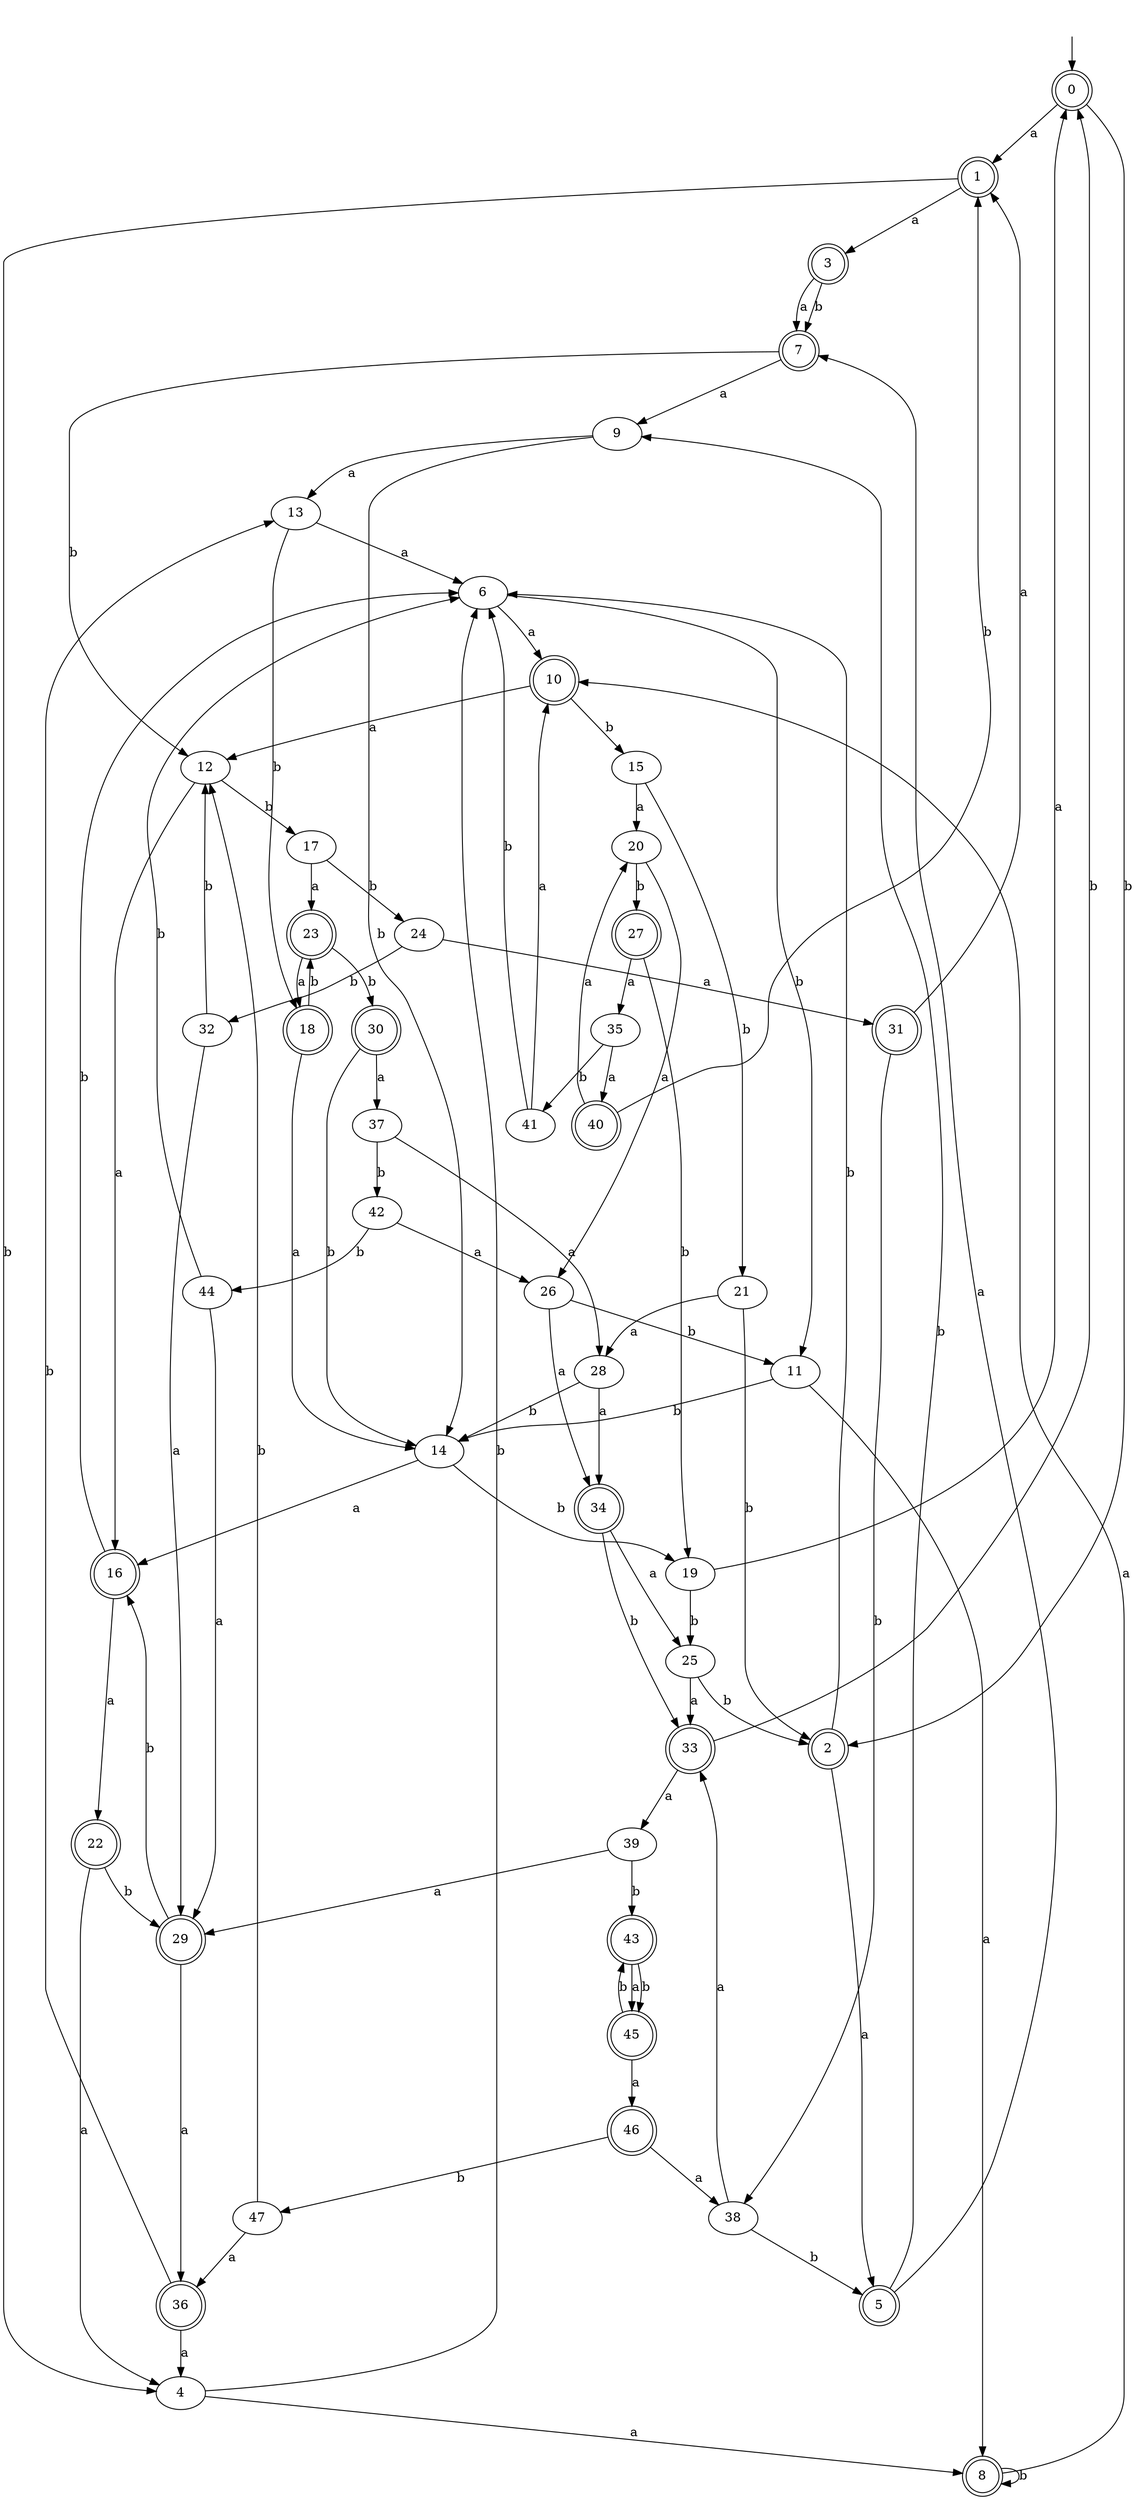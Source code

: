 digraph RandomDFA {
  __start0 [label="", shape=none];
  __start0 -> 0 [label=""];
  0 [shape=circle] [shape=doublecircle]
  0 -> 1 [label="a"]
  0 -> 2 [label="b"]
  1 [shape=doublecircle]
  1 -> 3 [label="a"]
  1 -> 4 [label="b"]
  2 [shape=doublecircle]
  2 -> 5 [label="a"]
  2 -> 6 [label="b"]
  3 [shape=doublecircle]
  3 -> 7 [label="a"]
  3 -> 7 [label="b"]
  4
  4 -> 8 [label="a"]
  4 -> 6 [label="b"]
  5 [shape=doublecircle]
  5 -> 7 [label="a"]
  5 -> 9 [label="b"]
  6
  6 -> 10 [label="a"]
  6 -> 11 [label="b"]
  7 [shape=doublecircle]
  7 -> 9 [label="a"]
  7 -> 12 [label="b"]
  8 [shape=doublecircle]
  8 -> 10 [label="a"]
  8 -> 8 [label="b"]
  9
  9 -> 13 [label="a"]
  9 -> 14 [label="b"]
  10 [shape=doublecircle]
  10 -> 12 [label="a"]
  10 -> 15 [label="b"]
  11
  11 -> 8 [label="a"]
  11 -> 14 [label="b"]
  12
  12 -> 16 [label="a"]
  12 -> 17 [label="b"]
  13
  13 -> 6 [label="a"]
  13 -> 18 [label="b"]
  14
  14 -> 16 [label="a"]
  14 -> 19 [label="b"]
  15
  15 -> 20 [label="a"]
  15 -> 21 [label="b"]
  16 [shape=doublecircle]
  16 -> 22 [label="a"]
  16 -> 6 [label="b"]
  17
  17 -> 23 [label="a"]
  17 -> 24 [label="b"]
  18 [shape=doublecircle]
  18 -> 14 [label="a"]
  18 -> 23 [label="b"]
  19
  19 -> 0 [label="a"]
  19 -> 25 [label="b"]
  20
  20 -> 26 [label="a"]
  20 -> 27 [label="b"]
  21
  21 -> 28 [label="a"]
  21 -> 2 [label="b"]
  22 [shape=doublecircle]
  22 -> 4 [label="a"]
  22 -> 29 [label="b"]
  23 [shape=doublecircle]
  23 -> 18 [label="a"]
  23 -> 30 [label="b"]
  24
  24 -> 31 [label="a"]
  24 -> 32 [label="b"]
  25
  25 -> 33 [label="a"]
  25 -> 2 [label="b"]
  26
  26 -> 34 [label="a"]
  26 -> 11 [label="b"]
  27 [shape=doublecircle]
  27 -> 35 [label="a"]
  27 -> 19 [label="b"]
  28
  28 -> 34 [label="a"]
  28 -> 14 [label="b"]
  29 [shape=doublecircle]
  29 -> 36 [label="a"]
  29 -> 16 [label="b"]
  30 [shape=doublecircle]
  30 -> 37 [label="a"]
  30 -> 14 [label="b"]
  31 [shape=doublecircle]
  31 -> 1 [label="a"]
  31 -> 38 [label="b"]
  32
  32 -> 29 [label="a"]
  32 -> 12 [label="b"]
  33 [shape=doublecircle]
  33 -> 39 [label="a"]
  33 -> 0 [label="b"]
  34 [shape=doublecircle]
  34 -> 25 [label="a"]
  34 -> 33 [label="b"]
  35
  35 -> 40 [label="a"]
  35 -> 41 [label="b"]
  36 [shape=doublecircle]
  36 -> 4 [label="a"]
  36 -> 13 [label="b"]
  37
  37 -> 28 [label="a"]
  37 -> 42 [label="b"]
  38
  38 -> 33 [label="a"]
  38 -> 5 [label="b"]
  39
  39 -> 29 [label="a"]
  39 -> 43 [label="b"]
  40 [shape=doublecircle]
  40 -> 20 [label="a"]
  40 -> 1 [label="b"]
  41
  41 -> 10 [label="a"]
  41 -> 6 [label="b"]
  42
  42 -> 26 [label="a"]
  42 -> 44 [label="b"]
  43 [shape=doublecircle]
  43 -> 45 [label="a"]
  43 -> 45 [label="b"]
  44
  44 -> 29 [label="a"]
  44 -> 6 [label="b"]
  45 [shape=doublecircle]
  45 -> 46 [label="a"]
  45 -> 43 [label="b"]
  46 [shape=doublecircle]
  46 -> 38 [label="a"]
  46 -> 47 [label="b"]
  47
  47 -> 36 [label="a"]
  47 -> 12 [label="b"]
}
